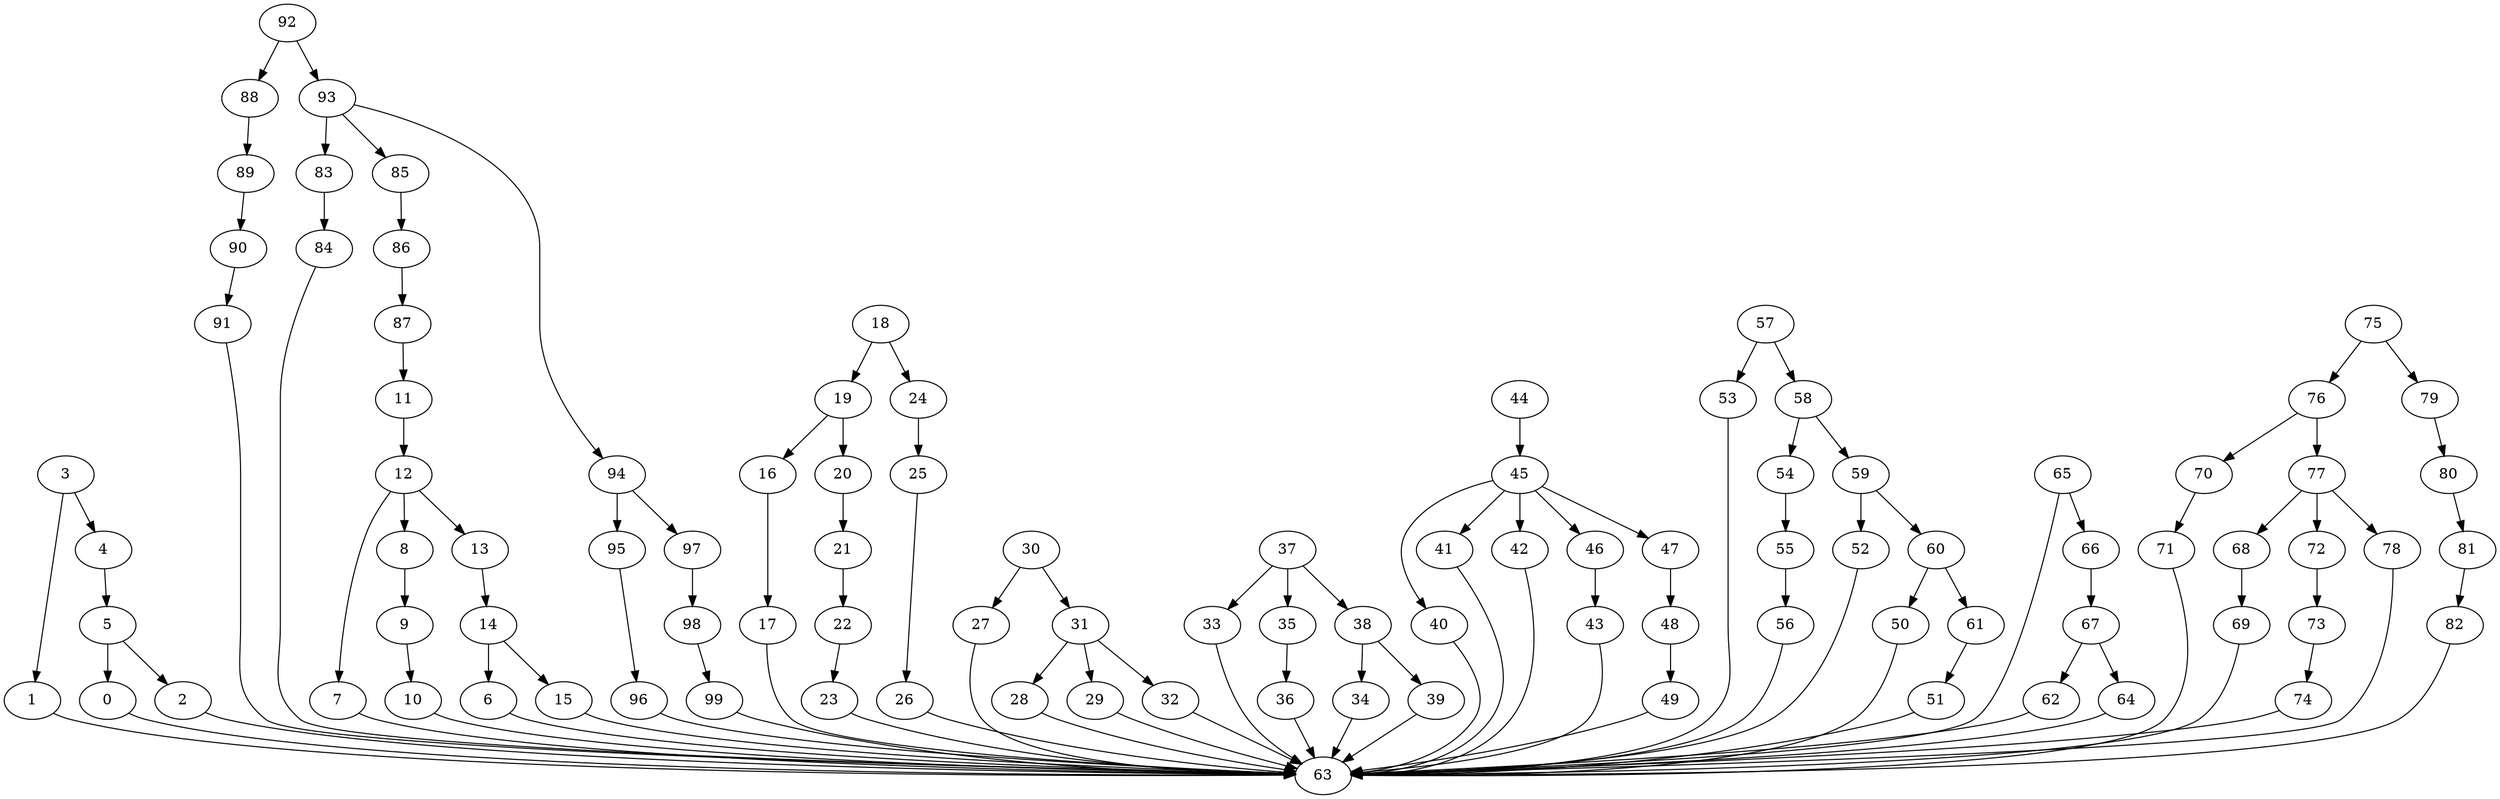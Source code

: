 strict digraph  {
0 [exec=188];
1 [exec=190];
2 [exec=171];
3 [exec=151];
4 [exec=88];
5 [exec=109];
6 [exec=90];
7 [exec=60];
8 [exec=127];
9 [exec=57];
10 [exec=118];
11 [exec=171];
12 [exec=149];
13 [exec=159];
14 [exec=151];
15 [exec=197];
16 [exec=105];
17 [exec=116];
18 [exec=161];
19 [exec=127];
20 [exec=157];
21 [exec=179];
22 [exec=148];
23 [exec=196];
24 [exec=139];
25 [exec=186];
26 [exec=199];
27 [exec=173];
28 [exec=72];
29 [exec=138];
30 [exec=67];
31 [exec=155];
32 [exec=88];
33 [exec=146];
34 [exec=200];
35 [exec=134];
36 [exec=191];
37 [exec=121];
38 [exec=179];
39 [exec=110];
40 [exec=100];
41 [exec=154];
42 [exec=124];
43 [exec=117];
44 [exec=89];
45 [exec=60];
46 [exec=136];
47 [exec=130];
48 [exec=142];
49 [exec=85];
50 [exec=179];
51 [exec=119];
52 [exec=160];
53 [exec=110];
54 [exec=127];
55 [exec=161];
56 [exec=116];
57 [exec=183];
58 [exec=127];
59 [exec=190];
60 [exec=136];
61 [exec=52];
62 [exec=169];
63 [exec=140];
64 [exec=140];
65 [exec=121];
66 [exec=175];
67 [exec=55];
68 [exec=166];
69 [exec=126];
70 [exec=131];
71 [exec=95];
72 [exec=143];
73 [exec=97];
74 [exec=130];
75 [exec=144];
76 [exec=117];
77 [exec=126];
78 [exec=146];
79 [exec=76];
80 [exec=56];
81 [exec=195];
82 [exec=83];
83 [exec=161];
84 [exec=74];
85 [exec=76];
86 [exec=132];
87 [exec=135];
88 [exec=107];
89 [exec=162];
90 [exec=93];
91 [exec=70];
92 [exec=136];
93 [exec=105];
94 [exec=195];
95 [exec=165];
96 [exec=119];
97 [exec=107];
98 [exec=80];
99 [exec=58];
0 -> 63  [comm=8];
1 -> 63  [comm=6];
2 -> 63  [comm=7];
3 -> 4  [comm=20];
3 -> 1  [comm=6];
4 -> 5  [comm=7];
5 -> 0  [comm=20];
5 -> 2  [comm=15];
6 -> 63  [comm=10];
7 -> 63  [comm=15];
8 -> 9  [comm=7];
9 -> 10  [comm=16];
10 -> 63  [comm=17];
11 -> 12  [comm=17];
12 -> 13  [comm=14];
12 -> 7  [comm=16];
12 -> 8  [comm=13];
13 -> 14  [comm=11];
14 -> 15  [comm=15];
14 -> 6  [comm=18];
15 -> 63  [comm=8];
16 -> 17  [comm=9];
17 -> 63  [comm=5];
18 -> 19  [comm=17];
18 -> 24  [comm=7];
19 -> 20  [comm=10];
19 -> 16  [comm=6];
20 -> 21  [comm=16];
21 -> 22  [comm=19];
22 -> 23  [comm=17];
23 -> 63  [comm=6];
24 -> 25  [comm=18];
25 -> 26  [comm=6];
26 -> 63  [comm=16];
27 -> 63  [comm=20];
28 -> 63  [comm=15];
29 -> 63  [comm=18];
30 -> 31  [comm=18];
30 -> 27  [comm=19];
31 -> 32  [comm=5];
31 -> 28  [comm=12];
31 -> 29  [comm=11];
32 -> 63  [comm=13];
33 -> 63  [comm=7];
34 -> 63  [comm=18];
35 -> 36  [comm=12];
36 -> 63  [comm=18];
37 -> 38  [comm=9];
37 -> 33  [comm=5];
37 -> 35  [comm=15];
38 -> 39  [comm=16];
38 -> 34  [comm=13];
39 -> 63  [comm=8];
40 -> 63  [comm=19];
41 -> 63  [comm=8];
42 -> 63  [comm=17];
43 -> 63  [comm=8];
44 -> 45  [comm=15];
45 -> 46  [comm=8];
45 -> 40  [comm=5];
45 -> 41  [comm=20];
45 -> 42  [comm=9];
45 -> 47  [comm=12];
46 -> 43  [comm=17];
47 -> 48  [comm=6];
48 -> 49  [comm=7];
49 -> 63  [comm=8];
50 -> 63  [comm=17];
51 -> 63  [comm=10];
52 -> 63  [comm=5];
53 -> 63  [comm=15];
54 -> 55  [comm=8];
55 -> 56  [comm=5];
56 -> 63  [comm=8];
57 -> 58  [comm=20];
57 -> 53  [comm=14];
58 -> 59  [comm=14];
58 -> 54  [comm=7];
59 -> 60  [comm=6];
59 -> 52  [comm=12];
60 -> 61  [comm=8];
60 -> 50  [comm=8];
61 -> 51  [comm=6];
62 -> 63  [comm=15];
64 -> 63  [comm=10];
65 -> 66  [comm=7];
65 -> 63  [comm=12];
66 -> 67  [comm=10];
67 -> 62  [comm=12];
67 -> 64  [comm=19];
68 -> 69  [comm=17];
69 -> 63  [comm=13];
70 -> 71  [comm=16];
71 -> 63  [comm=17];
72 -> 73  [comm=16];
73 -> 74  [comm=18];
74 -> 63  [comm=7];
75 -> 76  [comm=17];
75 -> 79  [comm=12];
76 -> 77  [comm=18];
76 -> 70  [comm=10];
77 -> 78  [comm=18];
77 -> 68  [comm=20];
77 -> 72  [comm=9];
78 -> 63  [comm=17];
79 -> 80  [comm=9];
80 -> 81  [comm=10];
81 -> 82  [comm=8];
82 -> 63  [comm=20];
83 -> 84  [comm=20];
84 -> 63  [comm=19];
85 -> 86  [comm=10];
86 -> 87  [comm=9];
87 -> 11  [comm=13];
88 -> 89  [comm=11];
89 -> 90  [comm=9];
90 -> 91  [comm=15];
91 -> 63  [comm=12];
92 -> 93  [comm=14];
92 -> 88  [comm=18];
93 -> 94  [comm=13];
93 -> 83  [comm=11];
93 -> 85  [comm=14];
94 -> 95  [comm=5];
94 -> 97  [comm=13];
95 -> 96  [comm=20];
96 -> 63  [comm=17];
97 -> 98  [comm=11];
98 -> 99  [comm=10];
99 -> 63  [comm=16];
}
